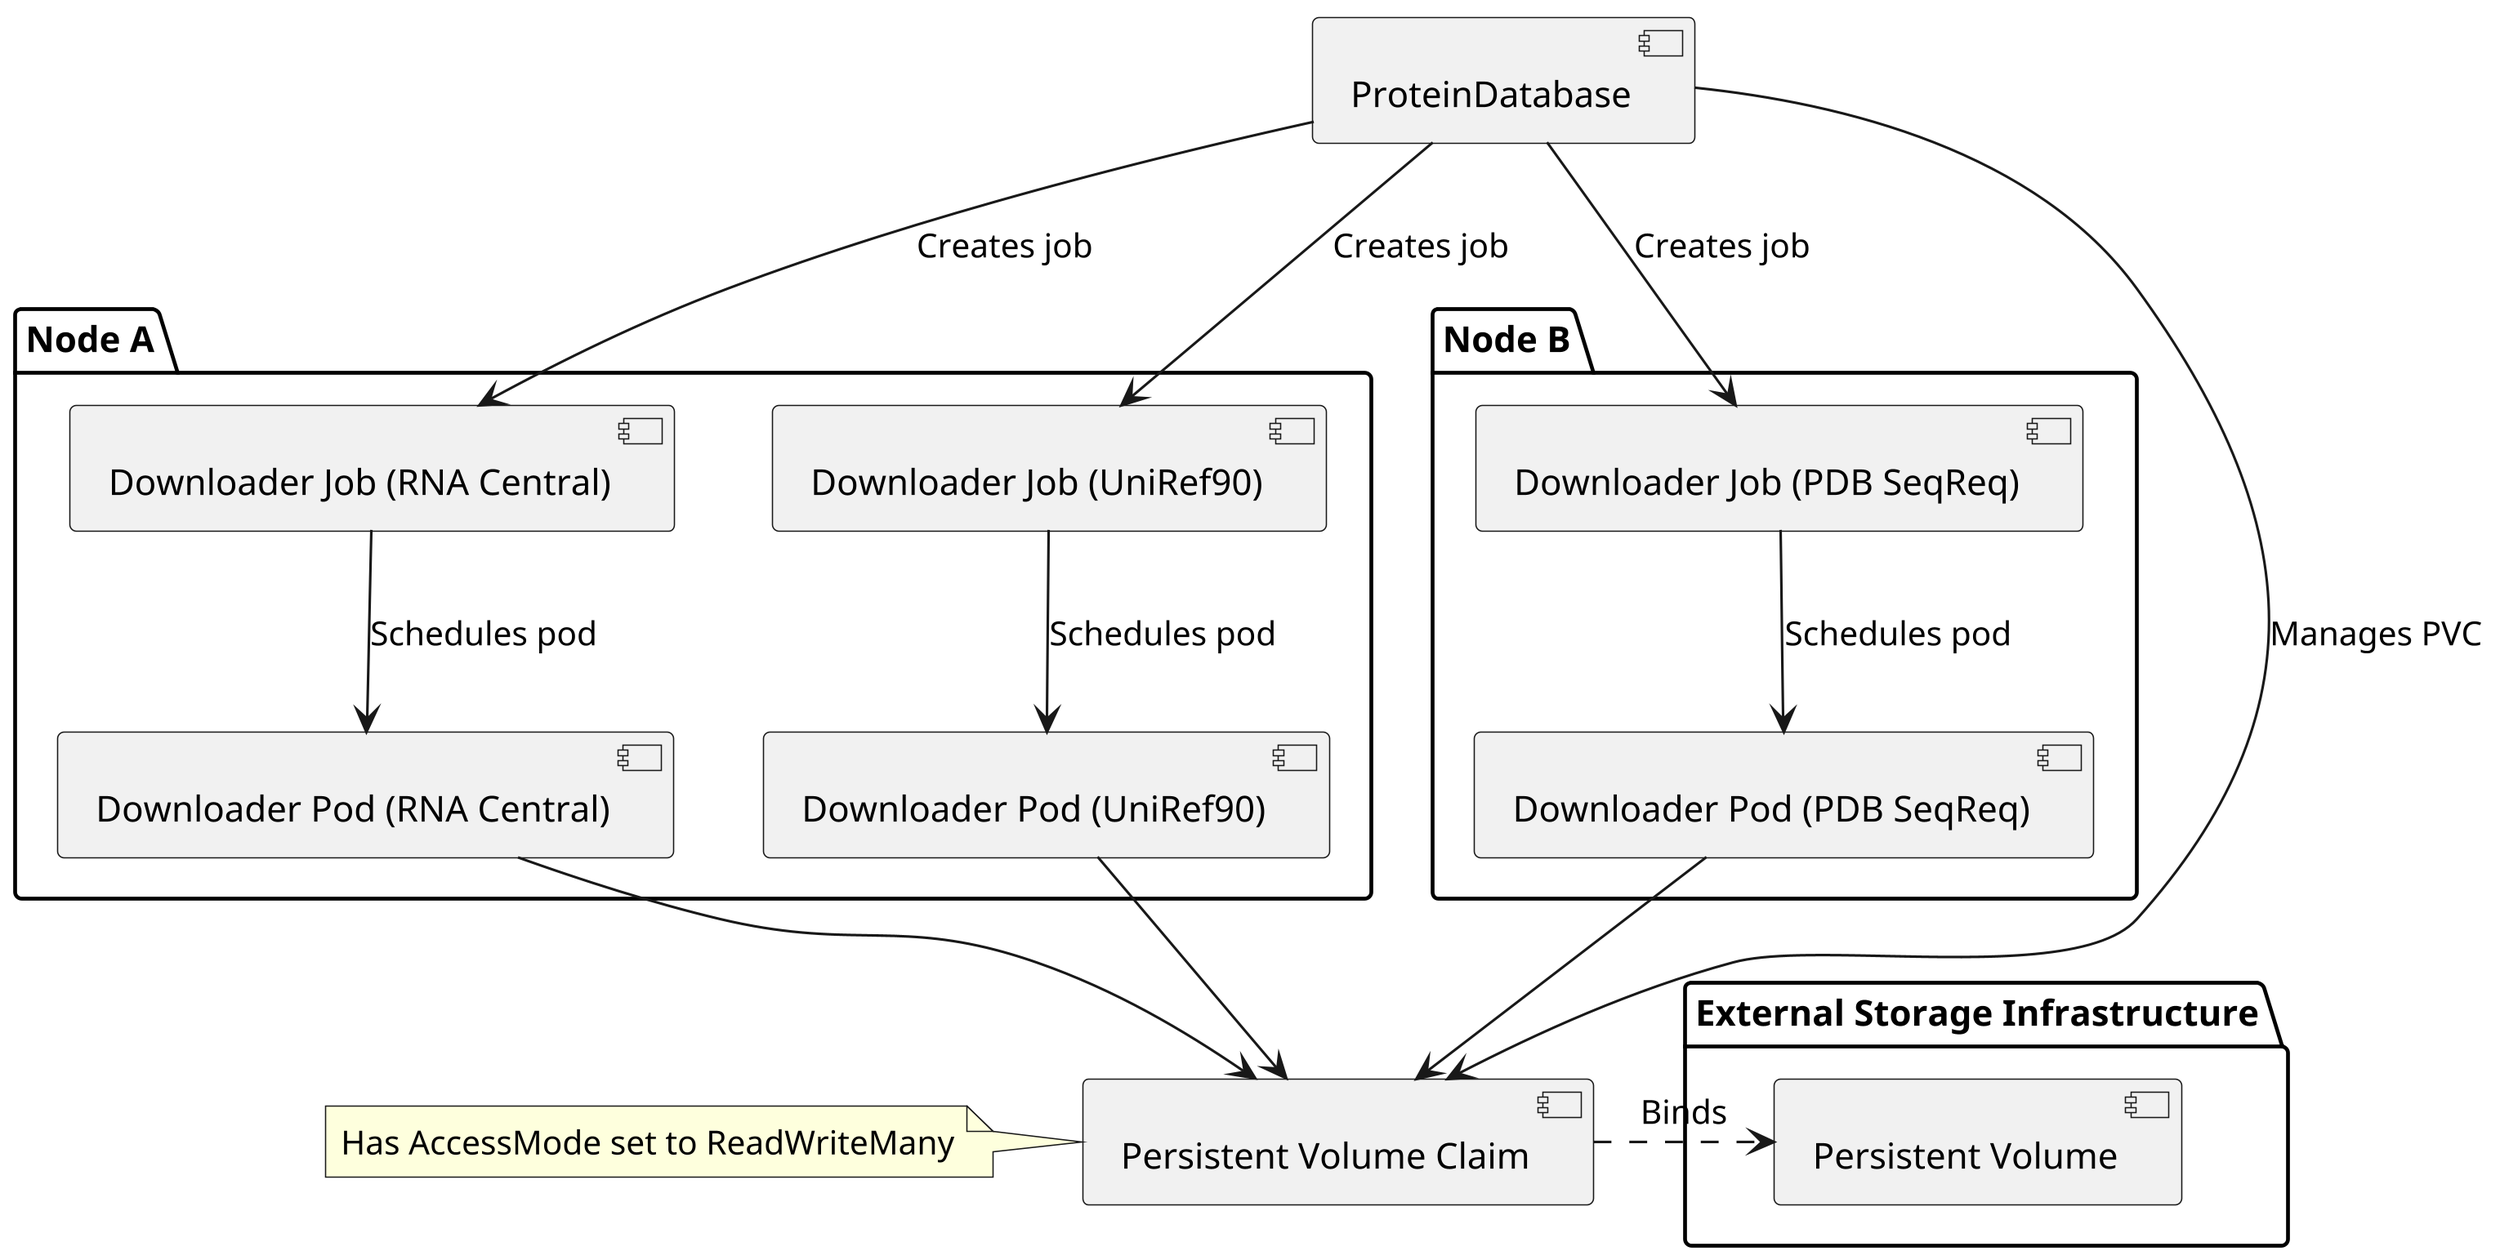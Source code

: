 @startuml

skinparam dpi 300

component [ProteinDatabase] as db

component [Persistent Volume Claim] as claim
package "External Storage Infrastructure" {
    component [Persistent Volume] as volume
}

package "Node A" {
    component [Downloader Job (RNA Central)] as job1
    component [Downloader Pod (RNA Central)] as pod1

    component [Downloader Job (UniRef90)] as job2
    component [Downloader Pod (UniRef90)] as pod2
}

package "Node B" {
    component [Downloader Job (PDB SeqReq)] as job3
    component [Downloader Pod (PDB SeqReq)] as pod3
}

db -d-> job1 : Creates job
db -d-> job2 : Creates job
db -d-> job3 : Creates job

job1 -d-> pod1 : Schedules pod
job2 -d-> pod2 : Schedules pod
job3 -d-> pod3 : Schedules pod

pod1 -d-> claim
pod2 -d-> claim
pod3 -d-> claim
db -d-> claim : Manages PVC

claim .r.> volume : Binds

note left of claim : Has AccessMode set to ReadWriteMany

@enduml